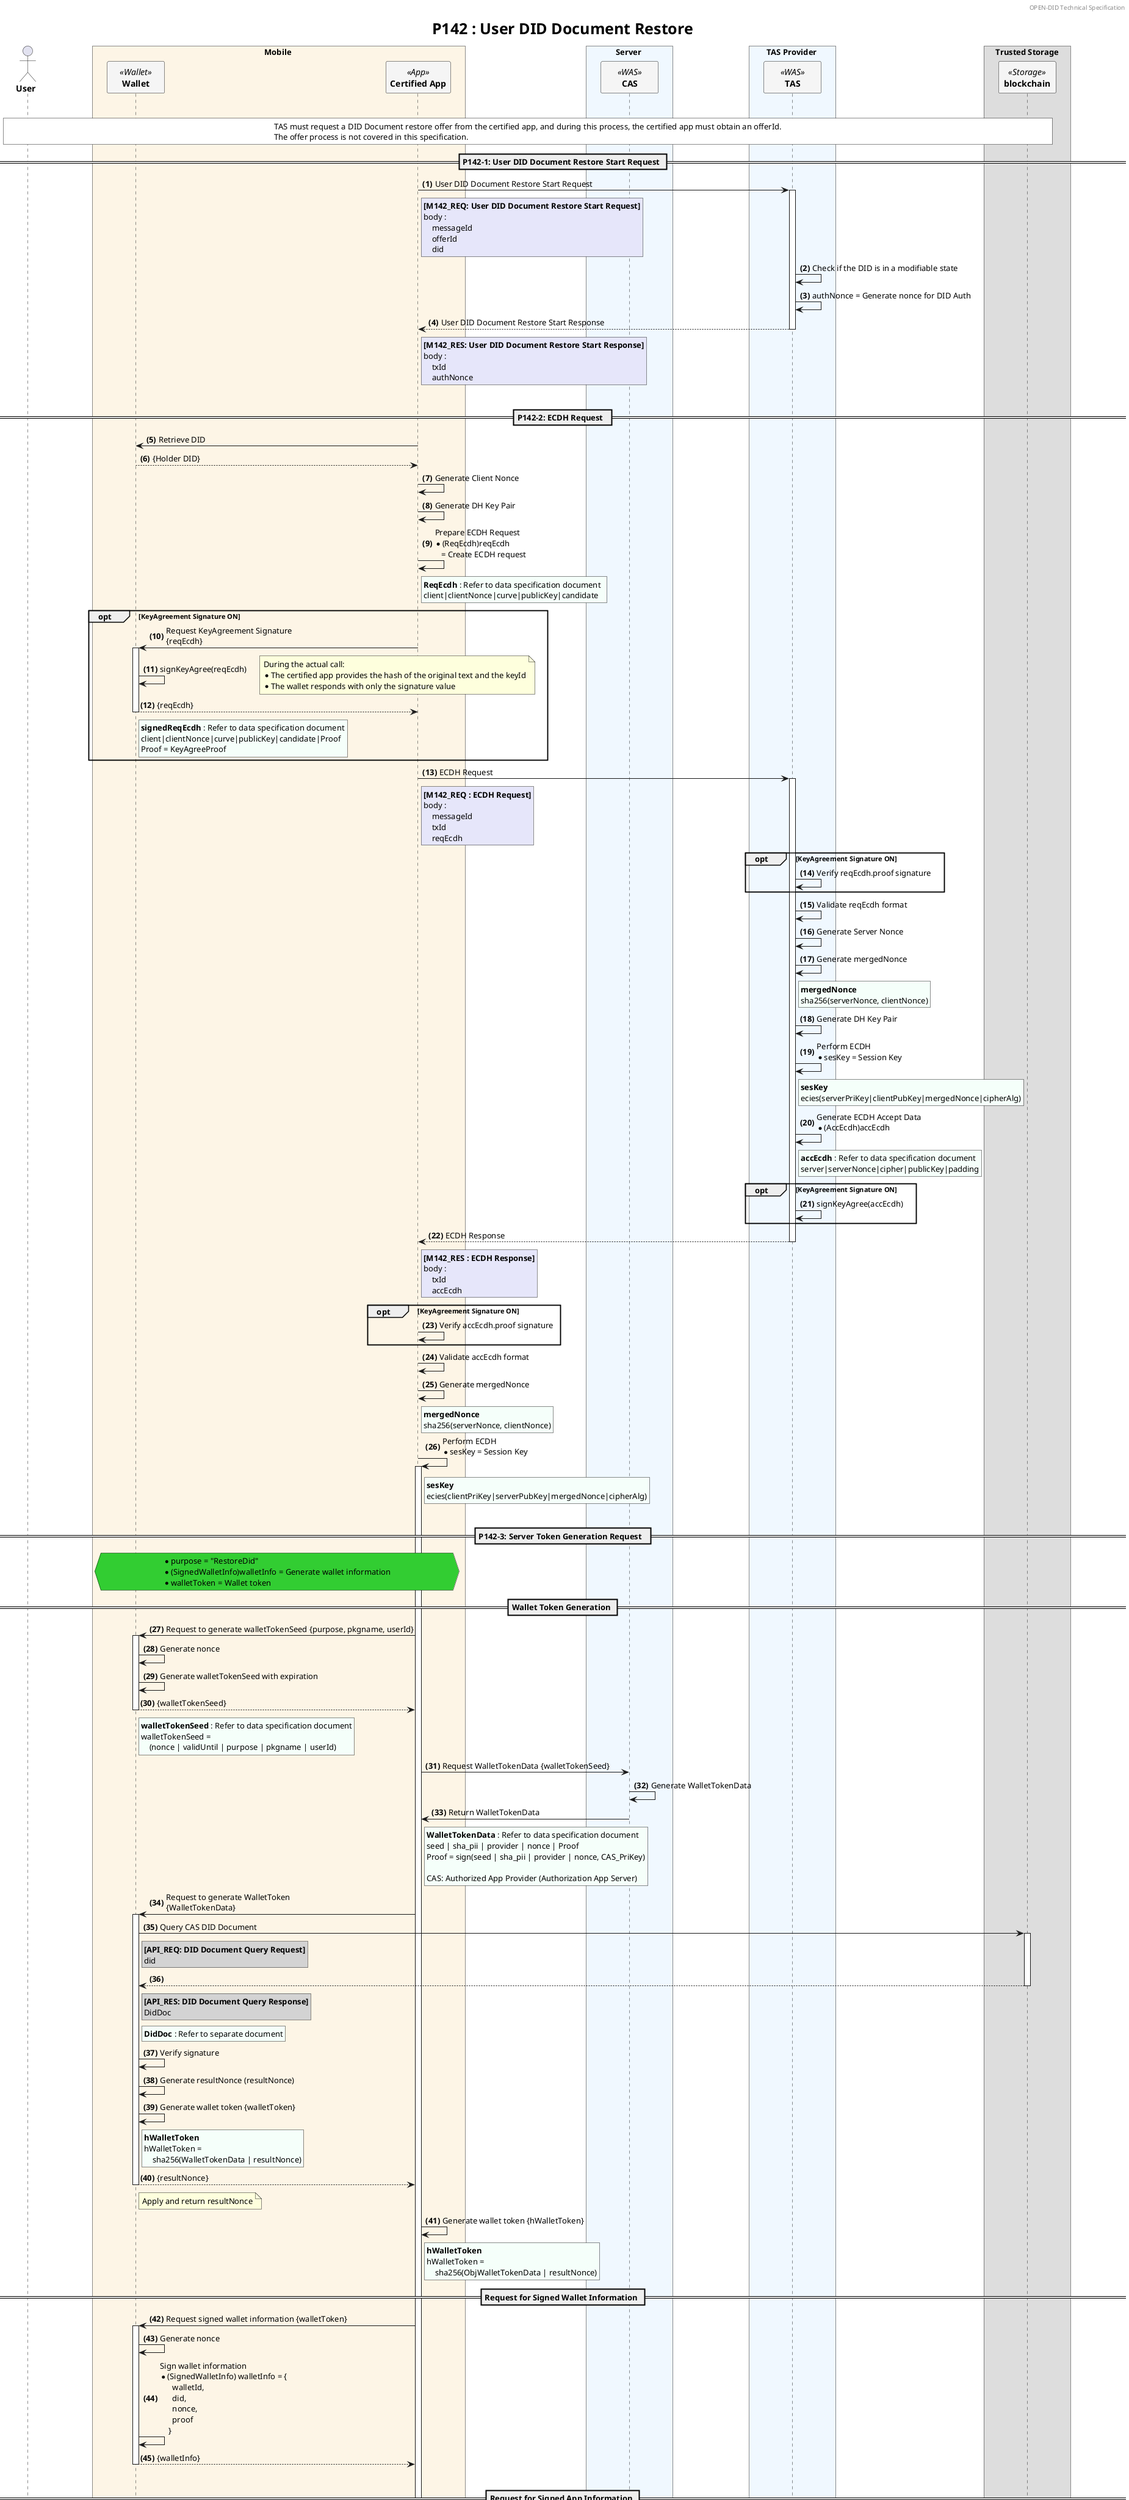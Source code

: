 @startuml P142_restore_diddoc

'- - - - - - - - - - - - - - - - - - - - - - - - - - - - - - - - - - - - - - - - - - - - - - - - - - - - - - - - - - -
' Settings
'- - - - - - - - - - - - - - - - - - - - - - - - - - - - - - - - - - - - - - - - - - - - - - - - - - - - - - - - - - -
'=== Header and Footer ===
header OPEN-DID Technical Specification
footer
  	Page %page% of %lastpage% at %date("yyyy-MM-dd hh:mm:ss")
end footer

'=== Title ===
title
	<size:25>P142 : User DID Document Restore</size>
end title

'=== Options ===
autonumber "<b>(#)</b>"

'=== Panticipants ===
skinparam ParticipantPadding 20
skinparam BoxPadding 20
skinparam MaxMessageSize 500
skinparam MinClassWidth 80

actor "**User**" as USER

box Mobile #OldLace
    participant "**Wallet**" as WALLET <<Wallet>> #WhiteSmoke
    participant "**Certified App**" as CA <<App>> #WhiteSmoke    
end box

box Server #AliceBlue
    participant "**CAS**" as CAS <<WAS>> #WhiteSmoke
end box

box TAS Provider #AliceBlue
    participant "**TAS**" as TAS <<WAS>> #WhiteSmoke
end box

box Trusted Storage
    participant "**blockchain**" as BC <<Storage>> #WhiteSmoke
end box 

'- - - - - - - - - - - - - - - - - - - - - - - - - - - - - - - - - - - - - - - - - - - - - - - - - - - - - - - - - - -
' Constants
'- - - - - - - - - - - - - - - - - - - - - - - - - - - - - - - - - - - - - - - - - - - - - - - - - - - - - - - - - - -
!$refdoc = "Refer to separate document"
!$doc = "Refer to data specification document"

'- - - - - - - - - - - - - - - - - - - - - - - - - - - - - - - - - - - - - - - - - - - - - - - - - - - - - - - - - - -
' Content
'- - - - - - - - - - - - - - - - - - - - - - - - - - - - - - - - - - - - - - - - - - - - - - - - - - - - - - - - - - -
|||

rnote across #white
    TAS must request a DID Document restore offer from the certified app, and during this process, the certified app must obtain an offerId.
    The offer process is not covered in this specification.
end hnote


== P142-1: User DID Document Restore Start Request ==
CA -> TAS++: User DID Document Restore Start Request
rnote right of CA #Lavender        
    **[M142_REQ: User DID Document Restore Start Request]**
    body : 
        messageId
        offerId
        did
end note

    TAS -> TAS: Check if the DID is in a modifiable state
    TAS -> TAS: authNonce = Generate nonce for DID Auth

return User DID Document Restore Start Response
rnote right of CA #Lavender        
    **[M142_RES: User DID Document Restore Start Response]**
    body : 
        txId
        authNonce
end note


|||
== P142-2: ECDH Request  ==
CA -> WALLET: Retrieve DID
return {Holder DID}
CA -> CA: Generate Client Nonce
CA -> CA: Generate DH Key Pair
CA -> CA: Prepare ECDH Request\
            \n* (ReqEcdh)reqEcdh\
            \n   = Create ECDH request

rnote right of CA #MintCream
    **ReqEcdh** : $doc  
    client|clientNonce|curve|publicKey|candidate
end note

opt KeyAgreement Signature ON
    CA -> WALLET ++: Request KeyAgreement Signature\n{reqEcdh}
        WALLET -> WALLET: signKeyAgree(reqEcdh)
        note right
            During the actual call:
            * The certified app provides the hash of the original text and the keyId
            * The wallet responds with only the signature value
        end note
    return {reqEcdh}
    rnote right of WALLET #MintCream
        **signedReqEcdh** : $doc
        client|clientNonce|curve|publicKey|candidate|Proof  
        Proof = KeyAgreeProof
    end note
end



CA -> TAS++ : ECDH Request
rnote right of CA #Lavender
    **[M142_REQ : ECDH Request]**
    body : 
        messageId
        txId
        reqEcdh
end note

    opt KeyAgreement Signature ON
        TAS -> TAS: Verify reqEcdh.proof signature
    end

    TAS -> TAS : Validate reqEcdh format
    TAS -> TAS : Generate Server Nonce
    TAS -> TAS : Generate mergedNonce
    rnote right of TAS #MintCream
        **mergedNonce**
        sha256(serverNonce, clientNonce)
    end note
    TAS -> TAS: Generate DH Key Pair

    TAS -> TAS: Perform ECDH\
                \n* sesKey = Session Key\

    rnote right of TAS #MintCream
        **sesKey**
        ecies(serverPriKey|clientPubKey|mergedNonce|cipherAlg)
    end note
    TAS -> TAS: Generate ECDH Accept Data\
                \n* (AccEcdh)accEcdh
    rnote right of TAS #MintCream
        **accEcdh** : $doc
        server|serverNonce|cipher|publicKey|padding
    end note
    opt KeyAgreement Signature ON
        TAS -> TAS: signKeyAgree(accEcdh)
    end

return ECDH Response
rnote right of CA #Lavender
    **[M142_RES : ECDH Response]**
    body : 
        txId
        accEcdh
end note

opt KeyAgreement Signature ON
    CA -> CA: Verify accEcdh.proof signature
end
CA -> CA : Validate accEcdh format
CA -> CA : Generate mergedNonce
rnote right of CA #MintCream
    **mergedNonce**
    sha256(serverNonce, clientNonce)
end note
CA -> CA: Perform ECDH\n* sesKey = Session Key

rnote right of CA #MintCream
    **sesKey**
    ecies(clientPriKey|serverPubKey|mergedNonce|cipherAlg)
end note

|||
== P142-3: Server Token Generation Request  ==
hnote over CA, WALLET #LimeGreen
    * purpose = "RestoreDid"
    * (SignedWalletInfo)walletInfo = Generate wallet information
    * walletToken = Wallet token
end hnote

== Wallet Token Generation ==

activate CA

CA -> WALLET++ : Request to generate walletTokenSeed {purpose, pkgname, userId}
    WALLET -> WALLET : Generate nonce
    WALLET -> WALLET : Generate walletTokenSeed with expiration
return {walletTokenSeed}
rnote right of WALLET #MintCream
    **walletTokenSeed** : $doc
    walletTokenSeed = 
        (nonce | validUntil | purpose | pkgname | userId)
end note

CA -> CAS : Request WalletTokenData {walletTokenSeed}
CAS -> CAS : Generate WalletTokenData
CAS -> CA : Return WalletTokenData
rnote right of CA #MintCream
    **WalletTokenData** : $doc
    seed | sha_pii | provider | nonce | Proof  
    Proof = sign(seed | sha_pii | provider | nonce, CAS_PriKey)

    CAS: Authorized App Provider (Authorization App Server)
end note

CA -> WALLET++ : Request to generate WalletToken \n{WalletTokenData}
    WALLET -> BC++ : Query CAS DID Document
    rnote right of WALLET #LightGray
        **[API_REQ: DID Document Query Request]**
        did
    end note

    return
    rnote right of WALLET #LightGray
        **[API_RES: DID Document Query Response]**
        DidDoc
    end note
    rnote right of WALLET #MintCream    
        **DidDoc** : $refdoc
    end note

    WALLET -> WALLET : Verify signature
    WALLET -> WALLET : Generate resultNonce (resultNonce)

    WALLET -> WALLET : Generate wallet token {walletToken}
    rnote right of WALLET #MintCream
        **hWalletToken**
        hWalletToken =
            sha256(WalletTokenData | resultNonce)
    end note

    return {resultNonce}
    note right of WALLET : Apply and return resultNonce

    CA -> CA : Generate wallet token {hWalletToken}
    rnote right of CA #MintCream
        **hWalletToken**
        hWalletToken = 
            sha256(ObjWalletTokenData | resultNonce)
    end note

== Request for Signed Wallet Information ==
CA -> WALLET++ : Request signed wallet information {walletToken}
    WALLET -> WALLET : Generate nonce
    WALLET -> WALLET : Sign wallet information\
                \n* (SignedWalletInfo) walletInfo = {\
                \n      walletId,\
                \n      did,\
                \n      nonce,\
                \n      proof\
                \n    }
return {walletInfo}

|||
== Request for Signed App Information ==
rnote across #white
    The authorization app must have already established a session with the authorization app server through login or a similar process.
    However, the details of that process are beyond the scope of this specification.
end note
CA -> CAS++ : Request for signed app information
rnote right of CA #LightGray        
    **[API_REQ: Request for Signed App Information]**
    query:
        appId
end note
    CAS -> CAS : Generate nonce
    CAS -> CAS : Sign app information\
            \n* (AttestedAppInfo) caAppInfo = {\
            \n      appId,\
            \n      provider,\
            \n      nonce,\
            \n      proof\
            \n    }
return Signed App Information Response {caAppInfo}
rnote right of CA #LightGray        
    **[API_RES: Signed App Information Response]**
    body:
        attestedAppInfo
end note

|||
== Server Token Data Generation Request ==

CA -> CA : Generate server token seed\
        \n* (ServerTokenSeed) seed = {\
        \n     purpose = "RestoreDid",\
        \n     walletInfo,\
        \n     caAppInfo\
        \n  }

CA -> TAS++ : Server Token Generation Request
rnote right of CA #Lavender
    **[M142_REQ : Server Token Generation Request]**
    body : 
        messageId
        txId
        seed
end note

    TAS -> TAS: Verify signatures\
            \n* Verify wallet signature\
            \n* Verify certified app provider signature

    TAS -> TAS: Extract information from seed\
            \n* appId = Certified app identifier\
            \n* walletId = Wallet identifier\
            \n* walletDid = Wallet DID\
            \n* walletProviderDid = Wallet provider DID

    TAS -> TAS: Check consistency with registered wallet information

    TAS -> TAS: Generate and store server token\
            \n* Generate (ServerTokenData)std\
            \n* serverToken = sha256(std)

    TAS -> TAS: Encrypt response information\
            \n* iv = Generate IV\
            \n* tmp = enc(std, sesKey, iv)\
            \n* encStd = multibase(tmp)

return Server Token Generation Response
rnote right of CA #Lavender
    **[M142_RES : Server Token Generation Response]**
    body : 
        txId
        iv
        encStd
end note

CA -> CA: Decrypt (omitted) and prepare data\
        \n* Calculate serverToken

|||
== P142-4: User DID Document Restore Request ==

CA -> WALLET ++: User DID Document Restore Request\n{walletToken, serverToken}
    WALLET -> WALLET: Validate walletToken

    WALLET -> WALLET: Prepare DID Auth data\
    \n* (DidAuth)didAuth = {\
    \n     did = Holder DID,\
    \n     authNonce\
    \n  }

    USER -[#Blue]\ WALLET: User authentication
    WALLET -> WALLET: signAuth(didAuth)

    WALLET -> TAS ++: User DID Document Restore Request
    rnote right of WALLET #Lavender
        **[M142_REQ : User DID Document Restore Request]**
        body:
            messageId
            txId
            serverToken
            didAuth
    end note
        TAS -> TAS: Validate serverToken

        TAS -> TAS: Validate DID Auth\
                \n* Verify didAuth.proof\
                \n* Check if authNonce matches

        TAS -> TAS: Validate signatures\
            \n* Verify wallet signature\
            \n* Verify individual key signature
        
        TAS -> BC ++: Request user didDoc
        return didDoc

        TAS -> TAS: Update didDoc state\
            \n* didDoc.deactivated = false

        TAS -> TAS: Check user mapping information in DB\
        \n* holderDid (User DID)\
        \n* walletId (Wallet identifier)\
        \n* appId (Certified app identifier)

        TAS -> TAS: (InvokedDidDoc)invDidDoc = {\
            \n   didDoc,\
            \n   controller = TAS information,\
            \n   nonce = Generate nonce\
            \n }

        TAS -> TAS: Controller signature\
            \n* signInvoke(invDidDoc)

        TAS -> BC ++: DID Update Request\n{invDidDoc}
            BC -> BC: Verify Controller\nsignature
            BC -> BC: Update
        return OK

        return User DID Document Restore Response
        rnote right of WALLET #Lavender
            **[M142_REQ : User DID Document Restore]**
            body:
                txId
        end note
return OK


|||
== P142-5: User DID Document Restore Completion ==
CA -> TAS++: User DID Document Restore Completion Request
rnote right of CA #Lavender        
    **[M142_REQ: User DID Document Restore Completion Request]**
    body:
        messageId
        txId
        serverToken
end note

    TAS -> TAS: Validate serverToken
    TAS -> TAS: Delete session information and end transaction

return User DID Document Restore Completion Response
rnote right of CA #Lavender        
    **[M142_RES: User DID Document Restore Completion Request]**
    body:
        txId
end note

|||
|||
@enduml

